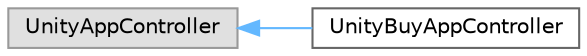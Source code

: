digraph "Graphical Class Hierarchy"
{
 // LATEX_PDF_SIZE
  bgcolor="transparent";
  edge [fontname=Helvetica,fontsize=10,labelfontname=Helvetica,labelfontsize=10];
  node [fontname=Helvetica,fontsize=10,shape=box,height=0.2,width=0.4];
  rankdir="LR";
  Node0 [id="Node000000",label="UnityAppController",height=0.2,width=0.4,color="grey60", fillcolor="#E0E0E0", style="filled",tooltip=" "];
  Node0 -> Node1 [id="edge523_Node000000_Node000001",dir="back",color="steelblue1",style="solid",tooltip=" "];
  Node1 [id="Node000001",label="UnityBuyAppController",height=0.2,width=0.4,color="grey40", fillcolor="white", style="filled",URL="$interface_unity_buy_app_controller.html",tooltip=" "];
}
